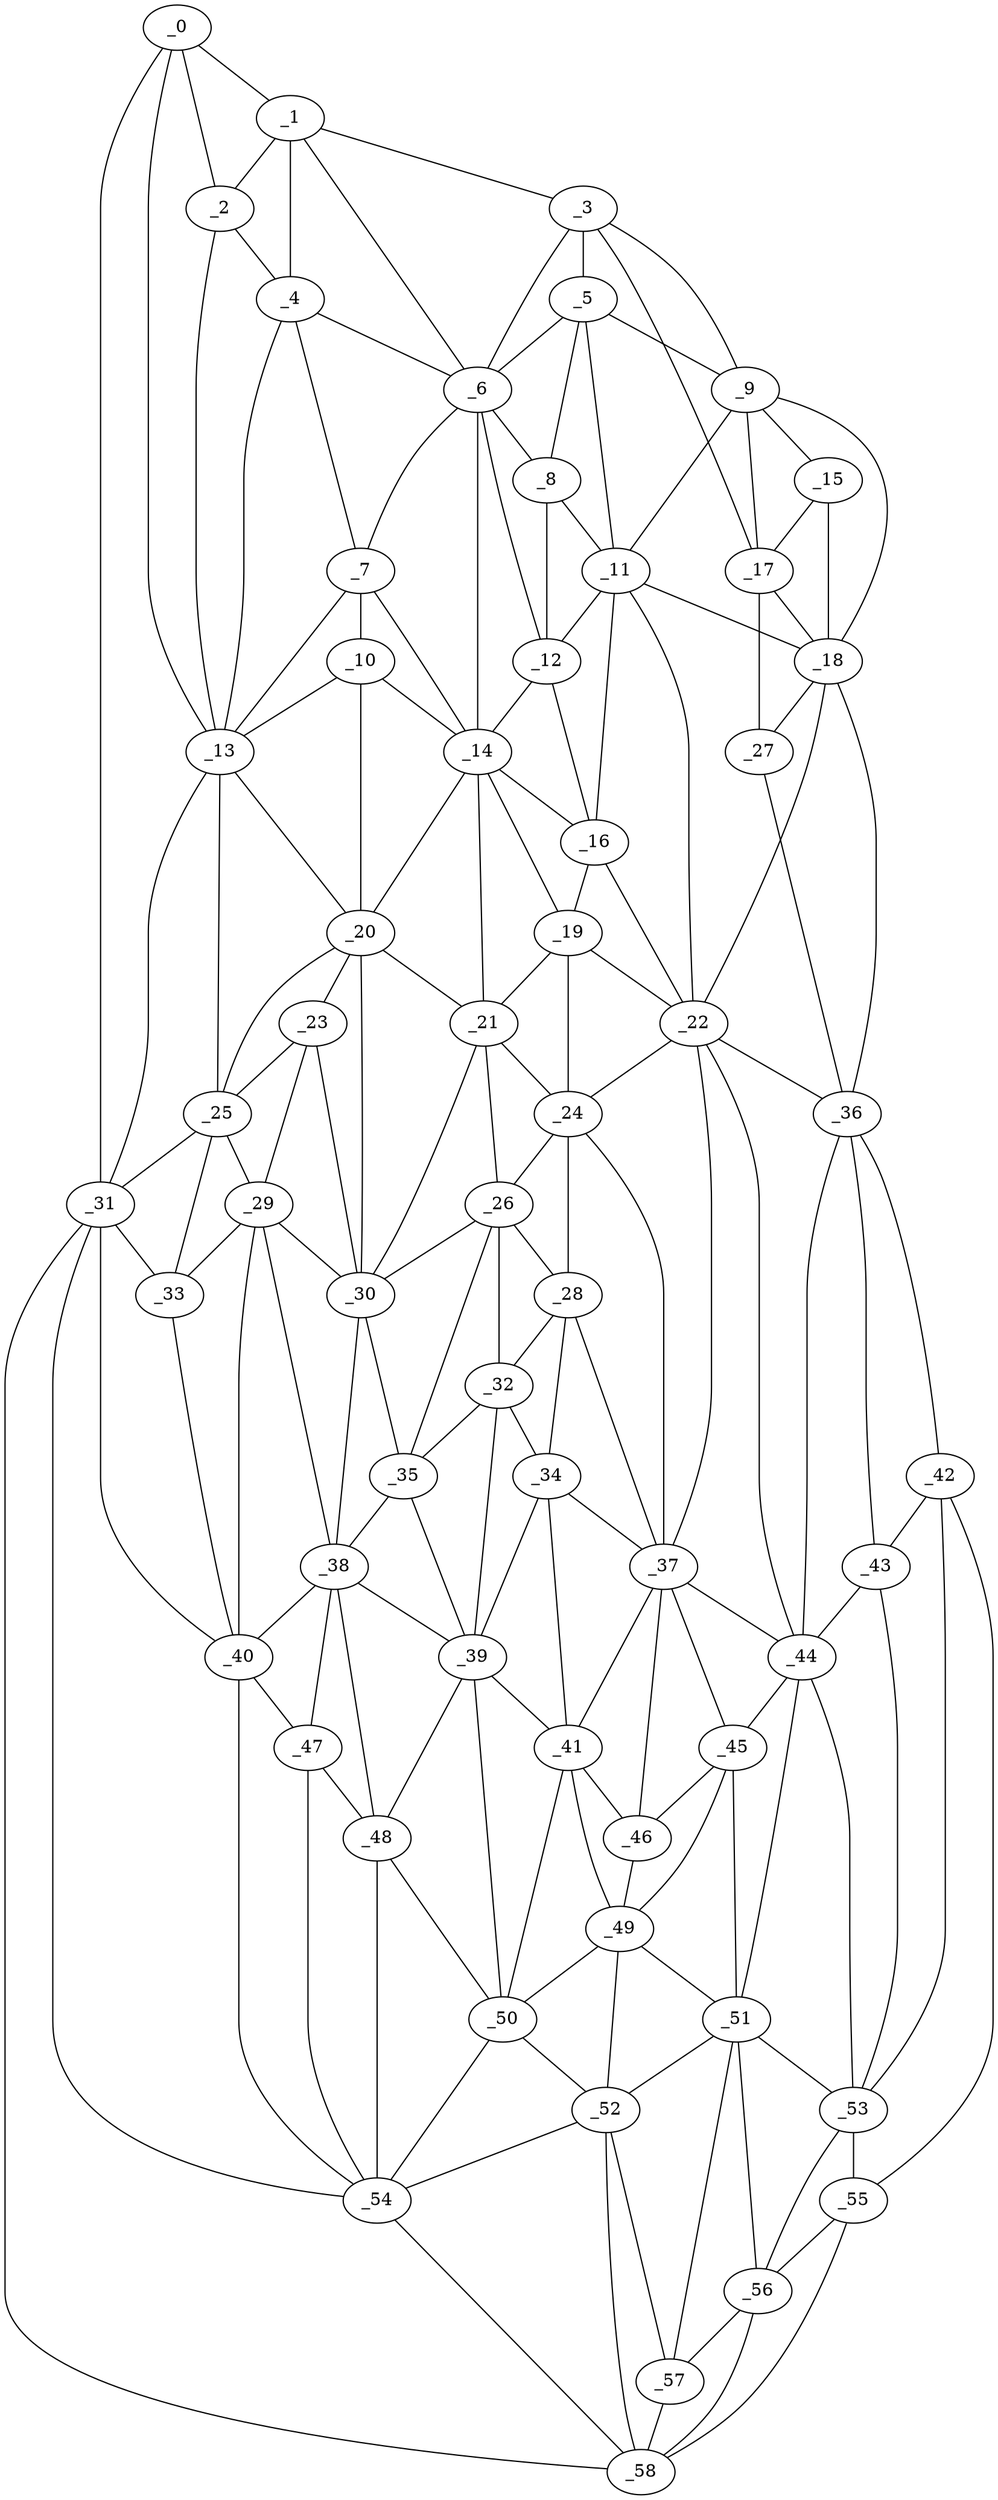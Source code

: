 graph "obj37__300.gxl" {
	_0	 [x=5,
		y=90];
	_1	 [x=18,
		y=60];
	_0 -- _1	 [valence=1];
	_2	 [x=18,
		y=89];
	_0 -- _2	 [valence=2];
	_13	 [x=45,
		y=94];
	_0 -- _13	 [valence=1];
	_31	 [x=75,
		y=111];
	_0 -- _31	 [valence=1];
	_1 -- _2	 [valence=1];
	_3	 [x=23,
		y=54];
	_1 -- _3	 [valence=1];
	_4	 [x=27,
		y=85];
	_1 -- _4	 [valence=2];
	_6	 [x=37,
		y=61];
	_1 -- _6	 [valence=1];
	_2 -- _4	 [valence=2];
	_2 -- _13	 [valence=1];
	_5	 [x=31,
		y=49];
	_3 -- _5	 [valence=2];
	_3 -- _6	 [valence=1];
	_9	 [x=41,
		y=40];
	_3 -- _9	 [valence=1];
	_17	 [x=56,
		y=23];
	_3 -- _17	 [valence=1];
	_4 -- _6	 [valence=1];
	_7	 [x=37,
		y=82];
	_4 -- _7	 [valence=2];
	_4 -- _13	 [valence=2];
	_5 -- _6	 [valence=2];
	_8	 [x=40,
		y=55];
	_5 -- _8	 [valence=1];
	_5 -- _9	 [valence=2];
	_11	 [x=45,
		y=50];
	_5 -- _11	 [valence=2];
	_6 -- _7	 [valence=2];
	_6 -- _8	 [valence=2];
	_12	 [x=45,
		y=63];
	_6 -- _12	 [valence=2];
	_14	 [x=49,
		y=73];
	_6 -- _14	 [valence=1];
	_10	 [x=43,
		y=83];
	_7 -- _10	 [valence=2];
	_7 -- _13	 [valence=1];
	_7 -- _14	 [valence=2];
	_8 -- _11	 [valence=2];
	_8 -- _12	 [valence=1];
	_9 -- _11	 [valence=2];
	_15	 [x=51,
		y=35];
	_9 -- _15	 [valence=1];
	_9 -- _17	 [valence=2];
	_18	 [x=56,
		y=40];
	_9 -- _18	 [valence=2];
	_10 -- _13	 [valence=2];
	_10 -- _14	 [valence=2];
	_20	 [x=58,
		y=90];
	_10 -- _20	 [valence=2];
	_11 -- _12	 [valence=1];
	_16	 [x=54,
		y=60];
	_11 -- _16	 [valence=2];
	_11 -- _18	 [valence=2];
	_22	 [x=63,
		y=49];
	_11 -- _22	 [valence=2];
	_12 -- _14	 [valence=1];
	_12 -- _16	 [valence=2];
	_13 -- _20	 [valence=1];
	_25	 [x=68,
		y=104];
	_13 -- _25	 [valence=2];
	_13 -- _31	 [valence=2];
	_14 -- _16	 [valence=2];
	_19	 [x=58,
		y=61];
	_14 -- _19	 [valence=2];
	_14 -- _20	 [valence=2];
	_21	 [x=62,
		y=70];
	_14 -- _21	 [valence=2];
	_15 -- _17	 [valence=2];
	_15 -- _18	 [valence=2];
	_16 -- _19	 [valence=2];
	_16 -- _22	 [valence=1];
	_17 -- _18	 [valence=2];
	_27	 [x=72,
		y=16];
	_17 -- _27	 [valence=1];
	_18 -- _22	 [valence=2];
	_18 -- _27	 [valence=1];
	_36	 [x=82,
		y=19];
	_18 -- _36	 [valence=2];
	_19 -- _21	 [valence=1];
	_19 -- _22	 [valence=2];
	_24	 [x=68,
		y=56];
	_19 -- _24	 [valence=2];
	_20 -- _21	 [valence=1];
	_23	 [x=65,
		y=92];
	_20 -- _23	 [valence=2];
	_20 -- _25	 [valence=2];
	_30	 [x=75,
		y=82];
	_20 -- _30	 [valence=1];
	_21 -- _24	 [valence=1];
	_26	 [x=71,
		y=70];
	_21 -- _26	 [valence=2];
	_21 -- _30	 [valence=1];
	_22 -- _24	 [valence=2];
	_22 -- _36	 [valence=1];
	_37	 [x=84,
		y=57];
	_22 -- _37	 [valence=2];
	_44	 [x=94,
		y=36];
	_22 -- _44	 [valence=2];
	_23 -- _25	 [valence=1];
	_29	 [x=74,
		y=93];
	_23 -- _29	 [valence=2];
	_23 -- _30	 [valence=1];
	_24 -- _26	 [valence=2];
	_28	 [x=73,
		y=59];
	_24 -- _28	 [valence=2];
	_24 -- _37	 [valence=1];
	_25 -- _29	 [valence=2];
	_25 -- _31	 [valence=1];
	_33	 [x=77,
		y=99];
	_25 -- _33	 [valence=2];
	_26 -- _28	 [valence=1];
	_26 -- _30	 [valence=2];
	_32	 [x=77,
		y=67];
	_26 -- _32	 [valence=2];
	_35	 [x=80,
		y=78];
	_26 -- _35	 [valence=1];
	_27 -- _36	 [valence=1];
	_28 -- _32	 [valence=1];
	_34	 [x=80,
		y=62];
	_28 -- _34	 [valence=1];
	_28 -- _37	 [valence=2];
	_29 -- _30	 [valence=2];
	_29 -- _33	 [valence=1];
	_38	 [x=86,
		y=84];
	_29 -- _38	 [valence=1];
	_40	 [x=89,
		y=92];
	_29 -- _40	 [valence=2];
	_30 -- _35	 [valence=1];
	_30 -- _38	 [valence=1];
	_31 -- _33	 [valence=1];
	_31 -- _40	 [valence=2];
	_54	 [x=112,
		y=75];
	_31 -- _54	 [valence=2];
	_58	 [x=124,
		y=65];
	_31 -- _58	 [valence=1];
	_32 -- _34	 [valence=2];
	_32 -- _35	 [valence=2];
	_39	 [x=89,
		y=67];
	_32 -- _39	 [valence=2];
	_33 -- _40	 [valence=2];
	_34 -- _37	 [valence=2];
	_34 -- _39	 [valence=2];
	_41	 [x=90,
		y=59];
	_34 -- _41	 [valence=2];
	_35 -- _38	 [valence=1];
	_35 -- _39	 [valence=2];
	_42	 [x=92,
		y=22];
	_36 -- _42	 [valence=1];
	_43	 [x=94,
		y=28];
	_36 -- _43	 [valence=2];
	_36 -- _44	 [valence=2];
	_37 -- _41	 [valence=2];
	_37 -- _44	 [valence=2];
	_45	 [x=95,
		y=41];
	_37 -- _45	 [valence=2];
	_46	 [x=95,
		y=51];
	_37 -- _46	 [valence=1];
	_38 -- _39	 [valence=2];
	_38 -- _40	 [valence=2];
	_47	 [x=95,
		y=86];
	_38 -- _47	 [valence=1];
	_48	 [x=97,
		y=74];
	_38 -- _48	 [valence=1];
	_39 -- _41	 [valence=1];
	_39 -- _48	 [valence=2];
	_50	 [x=103,
		y=71];
	_39 -- _50	 [valence=2];
	_40 -- _47	 [valence=2];
	_40 -- _54	 [valence=2];
	_41 -- _46	 [valence=1];
	_49	 [x=101,
		y=51];
	_41 -- _49	 [valence=2];
	_41 -- _50	 [valence=2];
	_42 -- _43	 [valence=2];
	_53	 [x=112,
		y=35];
	_42 -- _53	 [valence=2];
	_55	 [x=120,
		y=34];
	_42 -- _55	 [valence=1];
	_43 -- _44	 [valence=2];
	_43 -- _53	 [valence=2];
	_44 -- _45	 [valence=1];
	_51	 [x=107,
		y=45];
	_44 -- _51	 [valence=2];
	_44 -- _53	 [valence=2];
	_45 -- _46	 [valence=2];
	_45 -- _49	 [valence=2];
	_45 -- _51	 [valence=2];
	_46 -- _49	 [valence=2];
	_47 -- _48	 [valence=1];
	_47 -- _54	 [valence=2];
	_48 -- _50	 [valence=1];
	_48 -- _54	 [valence=2];
	_49 -- _50	 [valence=2];
	_49 -- _51	 [valence=2];
	_52	 [x=111,
		y=61];
	_49 -- _52	 [valence=2];
	_50 -- _52	 [valence=2];
	_50 -- _54	 [valence=1];
	_51 -- _52	 [valence=1];
	_51 -- _53	 [valence=1];
	_56	 [x=120,
		y=41];
	_51 -- _56	 [valence=1];
	_57	 [x=121,
		y=56];
	_51 -- _57	 [valence=2];
	_52 -- _54	 [valence=1];
	_52 -- _57	 [valence=2];
	_52 -- _58	 [valence=2];
	_53 -- _55	 [valence=1];
	_53 -- _56	 [valence=2];
	_54 -- _58	 [valence=1];
	_55 -- _56	 [valence=2];
	_55 -- _58	 [valence=1];
	_56 -- _57	 [valence=2];
	_56 -- _58	 [valence=2];
	_57 -- _58	 [valence=2];
}
